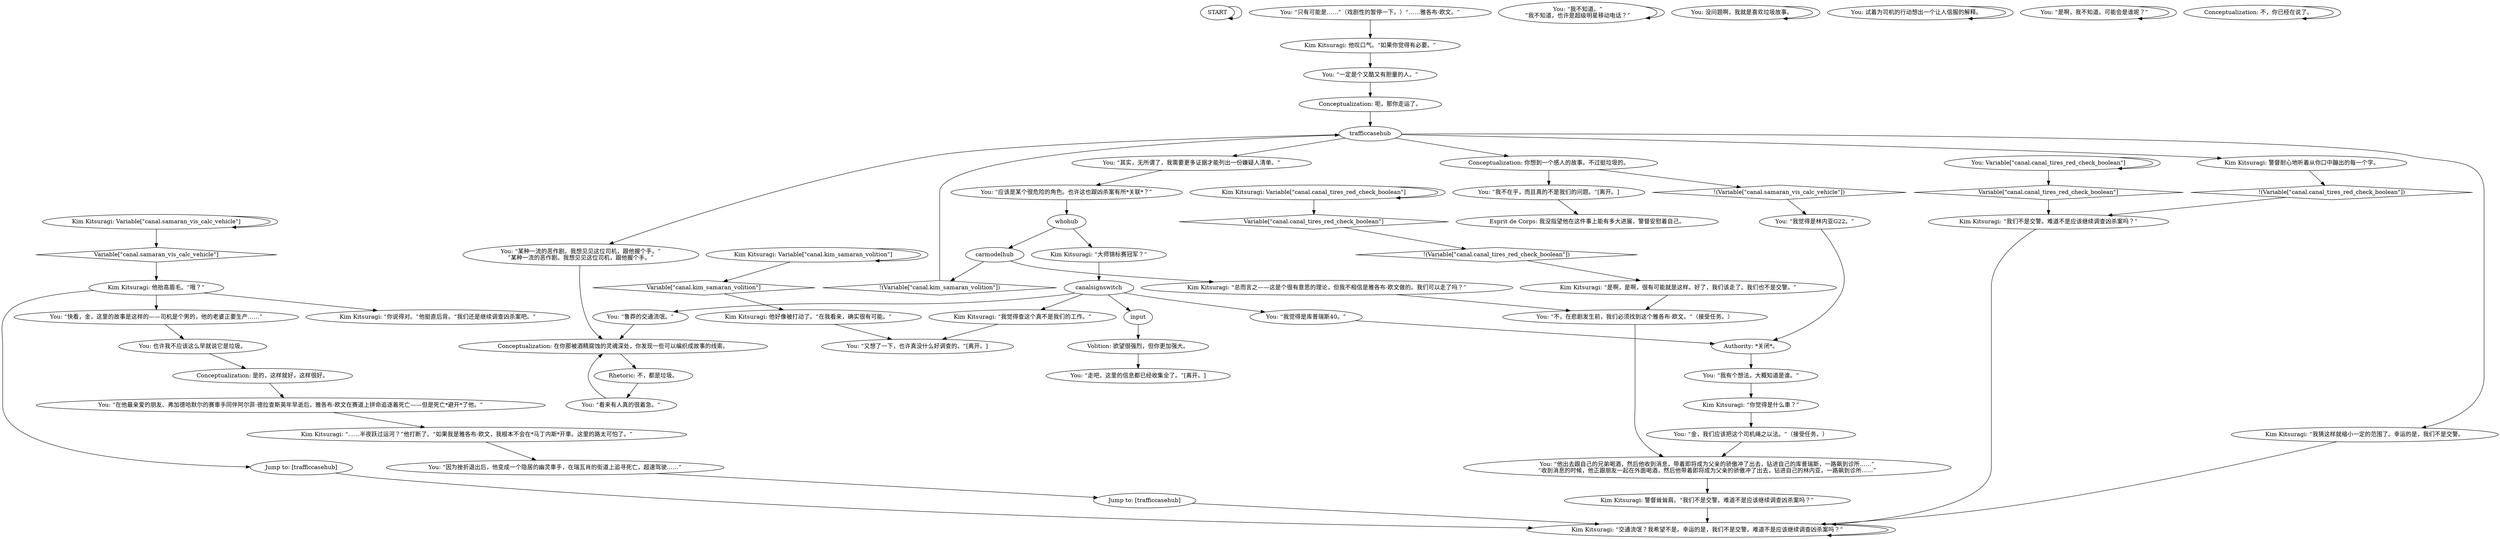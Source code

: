 # KIM SWITCH / SAMARAN BUTTER
# Kim asks you what you think might have happened at the canal.
# ==================================================
digraph G {
	  0 [label="START"];
	  1 [label="input"];
	  2 [label="You: “鲁莽的交通流氓。”"];
	  3 [label="You: “某种一流的恶作剧。我想见见这位司机，跟他握个手。”\n“某种一流的恶作剧。我想见见这位司机，跟他握个手。”"];
	  4 [label="You: “又想了一下，也许真没什么好调查的。”[离开。]"];
	  5 [label="whohub"];
	  6 [label="Kim Kitsuragi: “交通流氓？我希望不是。幸运的是，我们不是交警。难道不是应该继续调查凶杀案吗？”"];
	  7 [label="trafficcasehub"];
	  8 [label="You: “快看，金，这里的故事是这样的——司机是个男的，他的老婆正要生产……”"];
	  9 [label="You: “一定是个又酷又有胆量的人。”"];
	  10 [label="Esprit de Corps: 我没指望他在这件事上能有多大进展，警督安慰着自己。"];
	  11 [label="Kim Kitsuragi: “你说得对。”他挺直后背。“我们还是继续调查凶杀案吧。”"];
	  12 [label="You: “其实，无所谓了，我需要更多证据才能列出一份嫌疑人清单。”"];
	  13 [label="You: “走吧，这里的信息都已经收集全了。”[离开。]"];
	  14 [label="Kim Kitsuragi: Variable[\"canal.kim_samaran_volition\"]"];
	  15 [label="Variable[\"canal.kim_samaran_volition\"]", shape=diamond];
	  16 [label="!(Variable[\"canal.kim_samaran_volition\"])", shape=diamond];
	  17 [label="You: “我觉得是林内亚G22。”"];
	  18 [label="You: “我不知道。”\n“我不知道，也许是超级明星移动电话？”"];
	  19 [label="Kim Kitsuragi: “我觉得查这个真不是我们的工作。”"];
	  20 [label="You: “我不在乎，而且真的不是我们的问题。”[离开。]"];
	  21 [label="You: 没问题啊，我就是喜欢垃圾故事。"];
	  22 [label="Conceptualization: 呃，那你走运了。"];
	  23 [label="Kim Kitsuragi: “我猜这样就缩小一定的范围了。幸运的是，我们不是交警。"];
	  24 [label="You: 试着为司机的行动想出一个让人信服的解释。"];
	  25 [label="You: Variable[\"canal.canal_tires_red_check_boolean\"]"];
	  26 [label="Variable[\"canal.canal_tires_red_check_boolean\"]", shape=diamond];
	  27 [label="!(Variable[\"canal.canal_tires_red_check_boolean\"])", shape=diamond];
	  28 [label="You: “因为挫折退出后，他变成一个隐居的幽灵車手，在瑞瓦肖的街道上追寻死亡，超速驾驶……”"];
	  29 [label="Authority: *关闭*。"];
	  30 [label="Kim Kitsuragi: 他好像被打动了。“在我看来，确实很有可能。”"];
	  31 [label="Jump to: [trafficcasehub]"];
	  32 [label="You: “应该是某个很危险的角色。也许这也跟凶杀案有所*关联*？”"];
	  33 [label="Kim Kitsuragi: “我们不是交警。难道不是应该继续调查凶杀案吗？”"];
	  34 [label="Kim Kitsuragi: Variable[\"canal.canal_tires_red_check_boolean\"]"];
	  35 [label="Variable[\"canal.canal_tires_red_check_boolean\"]", shape=diamond];
	  36 [label="!(Variable[\"canal.canal_tires_red_check_boolean\"])", shape=diamond];
	  37 [label="Conceptualization: 在你那被酒精腐蚀的灵魂深处，你发现一些可以编织成故事的线索。"];
	  38 [label="Kim Kitsuragi: “你觉得是什么車？”"];
	  39 [label="Kim Kitsuragi: 他抬高眉毛。“哦？”"];
	  40 [label="carmodelhub"];
	  41 [label="You: “我有个想法，大概知道是谁。”"];
	  42 [label="Kim Kitsuragi: “总而言之——这是个很有意思的理论，但我不相信是雅各布·欧文做的。我们可以走了吗？”"];
	  43 [label="You: “我觉得是库普瑞斯40。”"];
	  44 [label="You: “看来有人真的很着急。”"];
	  45 [label="You: “他出去跟自己的兄弟喝酒，然后他收到消息，带着即将成为父亲的骄傲冲了出去，钻进自己的库普瑞斯，一路飙到诊所……”\n“收到消息的时候，他正跟朋友一起在外面喝酒，然后他带着即将成为父亲的骄傲冲了出去，钻进自己的林内亚，一路飙到诊所……”"];
	  46 [label="Kim Kitsuragi: 他叹口气。“如果你觉得有必要。”"];
	  47 [label="Kim Kitsuragi: “大师锦标赛冠军？”"];
	  48 [label="You: “是啊，我不知道。可能会是谁呢？”"];
	  49 [label="Kim Kitsuragi: 警督耸耸肩。“我们不是交警。难道不是应该继续调查凶杀案吗？”"];
	  50 [label="Kim Kitsuragi: “是啊，是啊，很有可能就是这样。好了，我们该走了。我们也不是交警。”"];
	  51 [label="Conceptualization: 你想到一个感人的故事。不过挺垃圾的。"];
	  52 [label="You: “不，在悲剧发生前，我们必须找到这个雅各布·欧文。”（接受任务。）"];
	  53 [label="Jump to: [trafficcasehub]"];
	  54 [label="Kim Kitsuragi: “……半夜跃过运河？”他打断了。“如果我是雅各布·欧文，我根本不会在*马丁内斯*开車。这里的路太可怕了。”"];
	  55 [label="Kim Kitsuragi: 警督耐心地听着从你口中蹦出的每一个字。"];
	  56 [label="You: “金，我们应该把这个司机绳之以法。”（接受任务。）"];
	  57 [label="Kim Kitsuragi: Variable[\"canal.samaran_vis_calc_vehicle\"]"];
	  58 [label="Variable[\"canal.samaran_vis_calc_vehicle\"]", shape=diamond];
	  59 [label="!(Variable[\"canal.samaran_vis_calc_vehicle\"])", shape=diamond];
	  60 [label="You: 也许我不应该这么早就说它是垃圾。"];
	  61 [label="Conceptualization: 是的，这样就好，这样很好。"];
	  62 [label="Conceptualization: 不，你已经在说了。"];
	  63 [label="Volition: 欲望很强烈，但你更加强大。"];
	  64 [label="canalsignswitch"];
	  65 [label="You: “在他最亲爱的朋友、弗加德哈默尔的赛車手同伴阿尔菲·德拉查斯英年早逝后，雅各布·欧文在赛道上拼命追逐着死亡——但是死亡*避开*了他。”"];
	  66 [label="Rhetoric: 不，都是垃圾。"];
	  67 [label="You: “只有可能是……”（戏剧性的暂停一下。）“……雅各布·欧文。”"];
	  0 -> 0
	  1 -> 63
	  2 -> 37
	  3 -> 37
	  5 -> 40
	  5 -> 47
	  6 -> 6
	  7 -> 3
	  7 -> 12
	  7 -> 51
	  7 -> 23
	  7 -> 55
	  8 -> 60
	  9 -> 22
	  12 -> 32
	  14 -> 14
	  14 -> 15
	  15 -> 30
	  16 -> 7
	  17 -> 29
	  18 -> 18
	  19 -> 4
	  20 -> 10
	  21 -> 21
	  22 -> 7
	  23 -> 6
	  24 -> 24
	  25 -> 25
	  25 -> 26
	  26 -> 33
	  27 -> 33
	  28 -> 53
	  29 -> 41
	  30 -> 4
	  31 -> 6
	  32 -> 5
	  33 -> 6
	  34 -> 34
	  34 -> 35
	  35 -> 36
	  36 -> 50
	  37 -> 66
	  38 -> 56
	  39 -> 8
	  39 -> 11
	  39 -> 31
	  40 -> 16
	  40 -> 42
	  41 -> 38
	  42 -> 52
	  43 -> 29
	  44 -> 37
	  45 -> 49
	  46 -> 9
	  47 -> 64
	  48 -> 48
	  49 -> 6
	  50 -> 52
	  51 -> 59
	  51 -> 20
	  52 -> 45
	  53 -> 6
	  54 -> 28
	  55 -> 27
	  56 -> 45
	  57 -> 57
	  57 -> 58
	  58 -> 39
	  59 -> 17
	  60 -> 61
	  61 -> 65
	  62 -> 62
	  63 -> 13
	  64 -> 19
	  64 -> 1
	  64 -> 2
	  64 -> 43
	  65 -> 54
	  66 -> 44
	  67 -> 46
}

